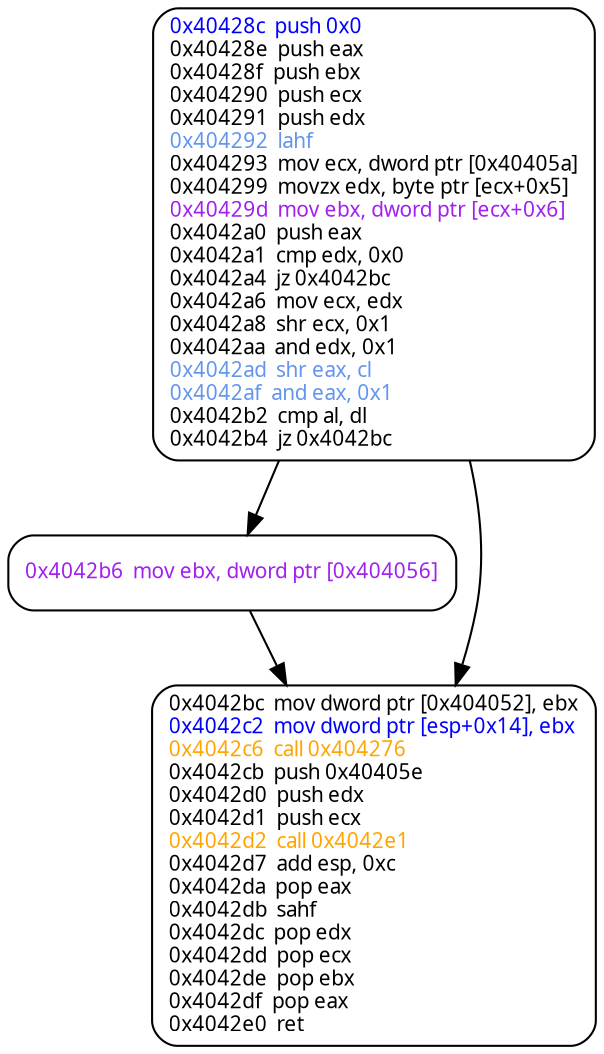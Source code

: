 digraph G {
  0 [
     fontname="Source Code Pro", fontsize=10, shape=box, style=rounded,
     label=<<font color="blue">0x40428c  push 0x0</font><br align="left"/>0x40428e  push eax<br align="left"/>0x40428f  push ebx<br align="left"/>0x404290  push ecx<br align="left"/>0x404291  push edx<br align="left"/><font color="cornflowerblue">0x404292  lahf</font><br align="left"/>0x404293  mov ecx, dword ptr [0x40405a]<br align="left"/>0x404299  movzx edx, byte ptr [ecx+0x5]<br align="left"/><font color="purple">0x40429d  mov ebx, dword ptr [ecx+0x6]</font><br align="left"/>0x4042a0  push eax<br align="left"/>0x4042a1  cmp edx, 0x0<br align="left"/>0x4042a4  jz 0x4042bc<br align="left"/>0x4042a6  mov ecx, edx<br align="left"/>0x4042a8  shr ecx, 0x1<br align="left"/>0x4042aa  and edx, 0x1<br align="left"/><font color="cornflowerblue">0x4042ad  shr eax, cl</font><br align="left"/><font color="cornflowerblue">0x4042af  and eax, 0x1</font><br align="left"/>0x4042b2  cmp al, dl<br align="left"/>0x4042b4  jz 0x4042bc<br align="left"/>>
     ];

  1 [
     fontname="Source Code Pro", fontsize=10, shape=box, style=rounded,
     label=<<font color="purple">0x4042b6  mov ebx, dword ptr [0x404056]</font><br align="left"/>>
     ];

  2 [
     fontname="Source Code Pro", fontsize=10, shape=box, style=rounded,
     label=<0x4042bc  mov dword ptr [0x404052], ebx<br align="left"/><font color="blue">0x4042c2  mov dword ptr [esp+0x14], ebx</font><br align="left"/><font color="orange">0x4042c6  call 0x404276</font><br align="left"/>0x4042cb  push 0x40405e<br align="left"/>0x4042d0  push edx<br align="left"/>0x4042d1  push ecx<br align="left"/><font color="orange">0x4042d2  call 0x4042e1</font><br align="left"/>0x4042d7  add esp, 0xc<br align="left"/>0x4042da  pop eax<br align="left"/>0x4042db  sahf <br align="left"/>0x4042dc  pop edx<br align="left"/>0x4042dd  pop ecx<br align="left"/>0x4042de  pop ebx<br align="left"/>0x4042df  pop eax<br align="left"/>0x4042e0  ret <br align="left"/>>
     ];

  0 -> 1 [];
  0 -> 2 [];
  1 -> 2 [];
}
